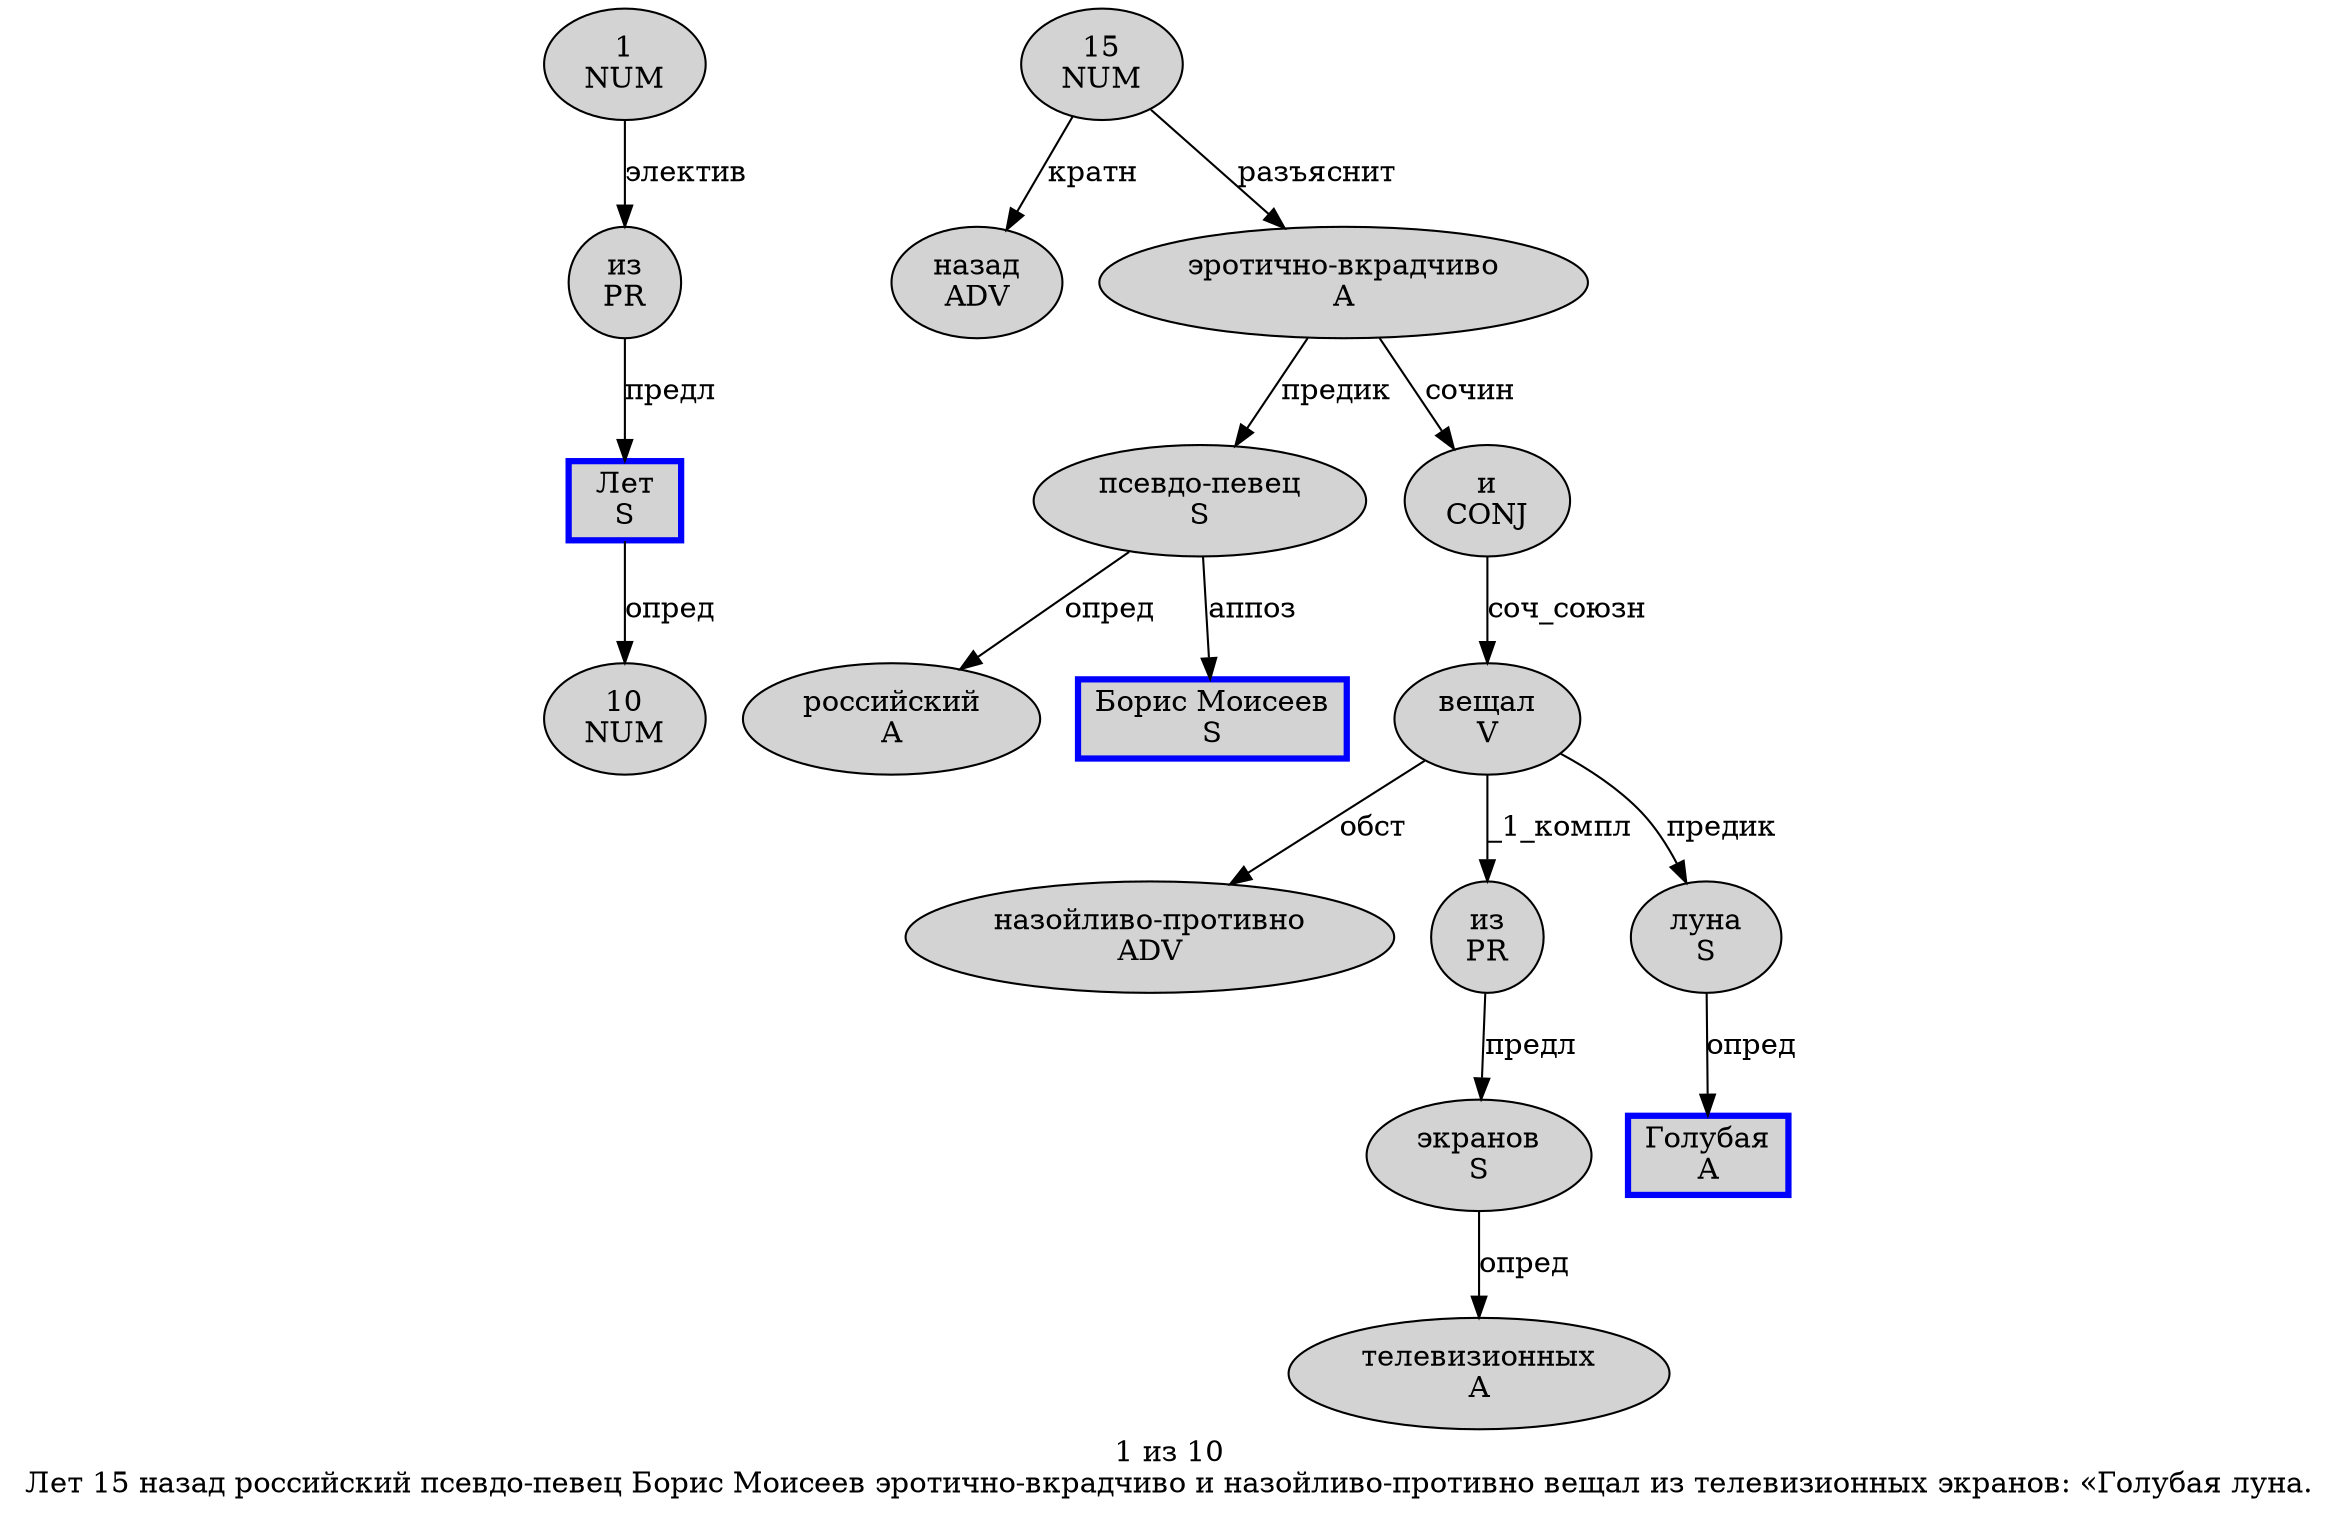 digraph SENTENCE_4069 {
	graph [label="1 из 10
Лет 15 назад российский псевдо-певец Борис Моисеев эротично-вкрадчиво и назойливо-противно вещал из телевизионных экранов: «Голубая луна."]
	node [style=filled]
		0 [label="1
NUM" color="" fillcolor=lightgray penwidth=1 shape=ellipse]
		1 [label="из
PR" color="" fillcolor=lightgray penwidth=1 shape=ellipse]
		2 [label="10
NUM" color="" fillcolor=lightgray penwidth=1 shape=ellipse]
		3 [label="Лет
S" color=blue fillcolor=lightgray penwidth=3 shape=box]
		4 [label="15
NUM" color="" fillcolor=lightgray penwidth=1 shape=ellipse]
		5 [label="назад
ADV" color="" fillcolor=lightgray penwidth=1 shape=ellipse]
		6 [label="российский
A" color="" fillcolor=lightgray penwidth=1 shape=ellipse]
		7 [label="псевдо-певец
S" color="" fillcolor=lightgray penwidth=1 shape=ellipse]
		8 [label="Борис Моисеев
S" color=blue fillcolor=lightgray penwidth=3 shape=box]
		9 [label="эротично-вкрадчиво
A" color="" fillcolor=lightgray penwidth=1 shape=ellipse]
		10 [label="и
CONJ" color="" fillcolor=lightgray penwidth=1 shape=ellipse]
		11 [label="назойливо-противно
ADV" color="" fillcolor=lightgray penwidth=1 shape=ellipse]
		12 [label="вещал
V" color="" fillcolor=lightgray penwidth=1 shape=ellipse]
		13 [label="из
PR" color="" fillcolor=lightgray penwidth=1 shape=ellipse]
		14 [label="телевизионных
A" color="" fillcolor=lightgray penwidth=1 shape=ellipse]
		15 [label="экранов
S" color="" fillcolor=lightgray penwidth=1 shape=ellipse]
		18 [label="Голубая
A" color=blue fillcolor=lightgray penwidth=3 shape=box]
		19 [label="луна
S" color="" fillcolor=lightgray penwidth=1 shape=ellipse]
			3 -> 2 [label="опред"]
			9 -> 7 [label="предик"]
			9 -> 10 [label="сочин"]
			4 -> 5 [label="кратн"]
			4 -> 9 [label="разъяснит"]
			10 -> 12 [label="соч_союзн"]
			0 -> 1 [label="электив"]
			15 -> 14 [label="опред"]
			19 -> 18 [label="опред"]
			7 -> 6 [label="опред"]
			7 -> 8 [label="аппоз"]
			12 -> 11 [label="обст"]
			12 -> 13 [label="_1_компл"]
			12 -> 19 [label="предик"]
			13 -> 15 [label="предл"]
			1 -> 3 [label="предл"]
}